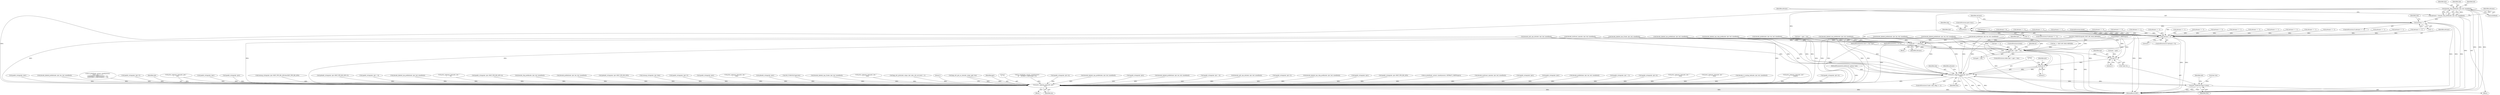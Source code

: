 digraph "0_tcpdump_af2cf04a9394c1a56227c2289ae8da262828294a@pointer" {
"1001981" [label="(Call,decode_clnp_prefix(ndo, tptr, buf, sizeof(buf)))"];
"1001979" [label="(Call,advance = decode_clnp_prefix(ndo, tptr, buf, sizeof(buf)))"];
"1001988" [label="(Call,advance == -1)"];
"1001998" [label="(Call,advance == -2)"];
"1002145" [label="(Call,advance < 0)"];
"1002149" [label="(Call,tptr += advance)"];
"1001710" [label="(Call,tptr < pptr + len)"];
"1002110" [label="(Call,tptr-3)"];
"1002130" [label="(Call,tptr-3)"];
"1002128" [label="(Call,print_unknown_data(ndo, tptr-3, \"\n\t    \", tlen))"];
"1002108" [label="(Call,ND_TCHECK2(*(tptr-3),tlen))"];
"1002940" [label="(Call,print_unknown_data(ndo, pptr, \"\n\t    \", len))"];
"1001722" [label="(Block,)"];
"1002148" [label="(ControlStructure,break;)"];
"1002110" [label="(Call,tptr-3)"];
"1001988" [label="(Call,advance == -1)"];
"1001837" [label="(Call,decode_prefix6(ndo, tptr, len, buf, sizeof(buf)))"];
"1002113" [label="(Identifier,tlen)"];
"1002116" [label="(Identifier,ndo)"];
"1000568" [label="(Call,ipaddr_string(ndo, tptr))"];
"1002397" [label="(Call,print_unknown_data(ndo, tptr, \"\n\t      \", 8))"];
"1000332" [label="(Call,ipaddr_string(ndo, tptr))"];
"1001902" [label="(Call,advance == -3)"];
"1001981" [label="(Call,decode_clnp_prefix(ndo, tptr, buf, sizeof(buf)))"];
"1002535" [label="(Call,ipaddr_string(ndo, tptr))"];
"1001862" [label="(Call,advance == -3)"];
"1002084" [label="(Call,advance == -1)"];
"1002238" [label="(Call,ipaddr_string(ndo, tptr+2))"];
"1002222" [label="(Call,ipaddr_string(ndo, tptr+4))"];
"1002129" [label="(Identifier,ndo)"];
"1001634" [label="(Call,print_unknown_data(ndo, tptr, \"\n\t    \", tlen))"];
"1002571" [label="(Call,print_unknown_data(ndo, tptr, \"\n\t      \", tlen))"];
"1001313" [label="(Call,decode_rt_routing_info(ndo, tptr, buf, sizeof(buf)))"];
"1002131" [label="(Identifier,tptr)"];
"1002045" [label="(Call,decode_mdt_vpn_nlri(ndo, tptr, buf, sizeof(buf)))"];
"1002654" [label="(Call,print_unknown_data(ndo, tptr,\"\n\t      \", length))"];
"1001877" [label="(Call,decode_labeled_prefix6(ndo, tptr, len, buf, sizeof(buf)))"];
"1000129" [label="(MethodParameterIn,u_int len)"];
"1002501" [label="(Call,ipaddr_string(ndo, tptr+4))"];
"1002077" [label="(Call,decode_multicast_vpn(ndo, tptr, buf, sizeof(buf)))"];
"1000768" [label="(Call,ipaddr_string(ndo, tptr))"];
"1001966" [label="(Call,advance == -2)"];
"1001733" [label="(Call,advance == -1)"];
"1002132" [label="(Literal,3)"];
"1001241" [label="(Call,decode_labeled_prefix4(ndo, tptr, len, buf, sizeof(buf)))"];
"1000259" [label="(Call,as_printf(ndo, astostr, sizeof(astostr),\n\t\t\t\tas_size == 2 ?\n\t\t\t\tEXTRACT_16BITS(&tptr[2 + i]) :\n\t\t\t\tEXTRACT_32BITS(&tptr[2 + i])))"];
"1002303" [label="(Call,ipaddr_string(ndo, tptr+2))"];
"1002941" [label="(Identifier,ndo)"];
"1001934" [label="(Call,advance == -2)"];
"1002921" [label="(Call,print_unknown_data(ndo, pptr, \"\n\t    \", len))"];
"1001750" [label="(Call,advance == -3)"];
"1001994" [label="(Identifier,ndo)"];
"1001949" [label="(Call,decode_labeled_vpn_l2(ndo, tptr, buf, sizeof(buf)))"];
"1000146" [label="(Call,tlen=len)"];
"1002149" [label="(Call,tptr += advance)"];
"1001987" [label="(ControlStructure,if (advance == -1))"];
"1002518" [label="(Call,ipaddr_string(ndo, tptr))"];
"1001699" [label="(Call,len == BGP_MP_NLRI_MINSIZE)"];
"1002145" [label="(Call,advance < 0)"];
"1001989" [label="(Identifier,advance)"];
"1002136" [label="(Identifier,advance)"];
"1002109" [label="(Call,*(tptr-3))"];
"1002940" [label="(Call,print_unknown_data(ndo, pptr, \"\n\t    \", len))"];
"1002950" [label="(MethodReturn,RET)"];
"1001983" [label="(Identifier,tptr)"];
"1001725" [label="(Call,decode_prefix4(ndo, tptr, len, buf, sizeof(buf)))"];
"1001019" [label="(Call,isonsap_string(ndo, tptr+BGP_VPN_RD_LEN,tlen-BGP_VPN_RD_LEN))"];
"1002006" [label="(Identifier,ndo)"];
"1001982" [label="(Identifier,ndo)"];
"1001885" [label="(Call,advance == -1)"];
"1002062" [label="(Call,advance == -2)"];
"1000128" [label="(MethodParameterIn,const u_char *pptr)"];
"1002000" [label="(Call,-2)"];
"1002130" [label="(Call,tptr-3)"];
"1001980" [label="(Identifier,advance)"];
"1002002" [label="(ControlStructure,goto trunc;)"];
"1001077" [label="(Call,ip6addr_string(ndo, tptr+BGP_VPN_RD_LEN+3))"];
"1002128" [label="(Call,print_unknown_data(ndo, tptr-3, \"\n\t    \", tlen))"];
"1000429" [label="(Call,ipaddr_string(ndo, tptr + 4))"];
"1001812" [label="(Call,advance == -1)"];
"1001281" [label="(Call,decode_labeled_vpn_prefix4(ndo, tptr, buf, sizeof(buf)))"];
"1001711" [label="(Identifier,tptr)"];
"1001917" [label="(Call,decode_labeled_vpn_prefix6(ndo, tptr, buf, sizeof(buf)))"];
"1001822" [label="(Call,advance == -2)"];
"1000143" [label="(Call,tptr = pptr)"];
"1001048" [label="(Call,ipaddr_string(ndo, tptr+BGP_VPN_RD_LEN+4))"];
"1001553" [label="(Call,decode_clnp_prefix(ndo, tptr, buf, sizeof(buf)))"];
"1001706" [label="(Call,tptr += 3)"];
"1001201" [label="(Call,decode_prefix4(ndo, tptr, len, buf, sizeof(buf)))"];
"1002111" [label="(Identifier,tptr)"];
"1000910" [label="(Call,ip6addr_string(ndo, tptr+BGP_VPN_RD_LEN))"];
"1001666" [label="(Call,EXTRACT_16BITS(tptr))"];
"1001998" [label="(Call,advance == -2)"];
"1000978" [label="(Call,isonsap_string(ndo, tptr, tlen))"];
"1002133" [label="(Literal,\"\n\t    \")"];
"1001956" [label="(Call,advance == -1)"];
"1001715" [label="(Block,)"];
"1002030" [label="(Call,advance == -2)"];
"1001710" [label="(Call,tptr < pptr + len)"];
"1002317" [label="(Call,ipaddr_string(ndo, tptr+2))"];
"1002138" [label="(Call,tptr = pptr + len)"];
"1002150" [label="(Identifier,tptr)"];
"1001985" [label="(Call,sizeof(buf))"];
"1002112" [label="(Literal,3)"];
"1000126" [label="(MethodParameterIn,netdissect_options *ndo)"];
"1000683" [label="(Call,print_unknown_data(ndo, tptr, \"\n\t    \", tlen))"];
"1001924" [label="(Call,advance == -1)"];
"1001990" [label="(Call,-1)"];
"1002152" [label="(ControlStructure,break;)"];
"1000862" [label="(Call,ip6addr_string(ndo, tptr))"];
"1002936" [label="(Call,ND_TCHECK2(*pptr,len))"];
"1002052" [label="(Call,advance == -1)"];
"1001521" [label="(Call,decode_labeled_vpn_l2(ndo, tptr, buf, sizeof(buf)))"];
"1002094" [label="(Call,advance == -2)"];
"1001111" [label="(Call,print_unknown_data(ndo, tptr, \"\n\t    \", tlen))"];
"1002828" [label="(Call,bgp_attr_print(ndo, atype, tptr, alen, attr_set_level + 1))"];
"1002946" [label="(Literal,1)"];
"1001997" [label="(ControlStructure,if (advance == -2))"];
"1002147" [label="(Literal,0)"];
"1000201" [label="(Call,bgp_attr_get_as_size(ndo, atype, pptr, len))"];
"1001712" [label="(Call,pptr + len)"];
"1002144" [label="(ControlStructure,if (advance < 0))"];
"1001984" [label="(Identifier,buf)"];
"1002108" [label="(Call,ND_TCHECK2(*(tptr-3),tlen))"];
"1001979" [label="(Call,advance = decode_clnp_prefix(ndo, tptr, buf, sizeof(buf)))"];
"1002942" [label="(Identifier,pptr)"];
"1002943" [label="(Literal,\"\n\t    \")"];
"1002146" [label="(Identifier,advance)"];
"1001845" [label="(Call,advance == -1)"];
"1002134" [label="(Identifier,tlen)"];
"1002256" [label="(Call,as_printf(ndo, astostr, sizeof(astostr),\n\t\t\t    EXTRACT_32BITS(tptr+2)))"];
"1002480" [label="(Call,ipaddr_string(ndo, tptr+4))"];
"1001489" [label="(Call,decode_labeled_vpn_prefix6(ndo, tptr, buf, sizeof(buf)))"];
"1002013" [label="(Call,decode_labeled_vpn_clnp_prefix(ndo, tptr, buf, sizeof(buf)))"];
"1002135" [label="(Call,advance = 0)"];
"1001449" [label="(Call,decode_labeled_prefix6(ndo, tptr, len, buf, sizeof(buf)))"];
"1002151" [label="(Identifier,advance)"];
"1002122" [label="(ControlStructure,if (ndo->ndo_vflag <= 1))"];
"1002944" [label="(Identifier,len)"];
"1000464" [label="(Call,ipaddr_string(ndo, tptr + 4))"];
"1001765" [label="(Call,decode_labeled_prefix4(ndo, tptr, len, buf, sizeof(buf)))"];
"1001377" [label="(Call,decode_mdt_vpn_nlri(ndo, tptr, buf, sizeof(buf)))"];
"1001805" [label="(Call,decode_labeled_vpn_prefix4(ndo, tptr, buf, sizeof(buf)))"];
"1001585" [label="(Call,decode_labeled_vpn_clnp_prefix(ndo, tptr, buf, sizeof(buf)))"];
"1002935" [label="(Block,)"];
"1001719" [label="(Identifier,af)"];
"1000956" [label="(Call,ipaddr_string(ndo, tptr))"];
"1000816" [label="(Call,ipaddr_string(ndo, tptr+BGP_VPN_RD_LEN))"];
"1002682" [label="(Call,as_printf(ndo, astostr, sizeof(astostr), EXTRACT_32BITS(tptr)))"];
"1001345" [label="(Call,decode_multicast_vpn(ndo, tptr, buf, sizeof(buf)))"];
"1002555" [label="(Call,ipaddr_string(ndo, tptr))"];
"1000599" [label="(Call,ipaddr_string(ndo, tptr))"];
"1001790" [label="(Call,advance == -3)"];
"1001709" [label="(ControlStructure,while (tptr < pptr + len))"];
"1001409" [label="(Call,decode_prefix6(ndo, tptr, len, buf, sizeof(buf)))"];
"1001659" [label="(Call,ND_TCHECK2(tptr[0], BGP_MP_NLRI_MINSIZE))"];
"1001999" [label="(Identifier,advance)"];
"1000409" [label="(Call,ipaddr_string(ndo, tptr + 2))"];
"1002020" [label="(Call,advance == -1)"];
"1001773" [label="(Call,advance == -1)"];
"1001981" -> "1001979"  [label="AST: "];
"1001981" -> "1001985"  [label="CFG: "];
"1001982" -> "1001981"  [label="AST: "];
"1001983" -> "1001981"  [label="AST: "];
"1001984" -> "1001981"  [label="AST: "];
"1001985" -> "1001981"  [label="AST: "];
"1001979" -> "1001981"  [label="CFG: "];
"1001981" -> "1002950"  [label="DDG: "];
"1001981" -> "1002950"  [label="DDG: "];
"1001981" -> "1002950"  [label="DDG: "];
"1001981" -> "1001979"  [label="DDG: "];
"1001981" -> "1001979"  [label="DDG: "];
"1001981" -> "1001979"  [label="DDG: "];
"1001981" -> "1002128"  [label="DDG: "];
"1001981" -> "1002149"  [label="DDG: "];
"1001981" -> "1002940"  [label="DDG: "];
"1001979" -> "1001722"  [label="AST: "];
"1001980" -> "1001979"  [label="AST: "];
"1001989" -> "1001979"  [label="CFG: "];
"1001979" -> "1002950"  [label="DDG: "];
"1001979" -> "1001988"  [label="DDG: "];
"1001988" -> "1001987"  [label="AST: "];
"1001988" -> "1001990"  [label="CFG: "];
"1001989" -> "1001988"  [label="AST: "];
"1001990" -> "1001988"  [label="AST: "];
"1001994" -> "1001988"  [label="CFG: "];
"1001999" -> "1001988"  [label="CFG: "];
"1001988" -> "1002950"  [label="DDG: "];
"1001988" -> "1002950"  [label="DDG: "];
"1001988" -> "1002950"  [label="DDG: "];
"1001990" -> "1001988"  [label="DDG: "];
"1001988" -> "1001998"  [label="DDG: "];
"1001988" -> "1002145"  [label="DDG: "];
"1001998" -> "1001997"  [label="AST: "];
"1001998" -> "1002000"  [label="CFG: "];
"1001999" -> "1001998"  [label="AST: "];
"1002000" -> "1001998"  [label="AST: "];
"1002002" -> "1001998"  [label="CFG: "];
"1002006" -> "1001998"  [label="CFG: "];
"1001998" -> "1002950"  [label="DDG: "];
"1001998" -> "1002950"  [label="DDG: "];
"1001998" -> "1002950"  [label="DDG: "];
"1002000" -> "1001998"  [label="DDG: "];
"1001998" -> "1002145"  [label="DDG: "];
"1002145" -> "1002144"  [label="AST: "];
"1002145" -> "1002147"  [label="CFG: "];
"1002146" -> "1002145"  [label="AST: "];
"1002147" -> "1002145"  [label="AST: "];
"1002148" -> "1002145"  [label="CFG: "];
"1002150" -> "1002145"  [label="CFG: "];
"1002145" -> "1002950"  [label="DDG: "];
"1002145" -> "1002950"  [label="DDG: "];
"1001845" -> "1002145"  [label="DDG: "];
"1001862" -> "1002145"  [label="DDG: "];
"1002084" -> "1002145"  [label="DDG: "];
"1002030" -> "1002145"  [label="DDG: "];
"1001812" -> "1002145"  [label="DDG: "];
"1001934" -> "1002145"  [label="DDG: "];
"1001790" -> "1002145"  [label="DDG: "];
"1001966" -> "1002145"  [label="DDG: "];
"1001902" -> "1002145"  [label="DDG: "];
"1001885" -> "1002145"  [label="DDG: "];
"1002094" -> "1002145"  [label="DDG: "];
"1002020" -> "1002145"  [label="DDG: "];
"1001750" -> "1002145"  [label="DDG: "];
"1001822" -> "1002145"  [label="DDG: "];
"1001733" -> "1002145"  [label="DDG: "];
"1002052" -> "1002145"  [label="DDG: "];
"1002062" -> "1002145"  [label="DDG: "];
"1001956" -> "1002145"  [label="DDG: "];
"1001924" -> "1002145"  [label="DDG: "];
"1001773" -> "1002145"  [label="DDG: "];
"1002135" -> "1002145"  [label="DDG: "];
"1002145" -> "1002149"  [label="DDG: "];
"1002149" -> "1001715"  [label="AST: "];
"1002149" -> "1002151"  [label="CFG: "];
"1002150" -> "1002149"  [label="AST: "];
"1002151" -> "1002149"  [label="AST: "];
"1001711" -> "1002149"  [label="CFG: "];
"1002149" -> "1002950"  [label="DDG: "];
"1002149" -> "1001710"  [label="DDG: "];
"1001765" -> "1002149"  [label="DDG: "];
"1002077" -> "1002149"  [label="DDG: "];
"1001725" -> "1002149"  [label="DDG: "];
"1001877" -> "1002149"  [label="DDG: "];
"1002138" -> "1002149"  [label="DDG: "];
"1002045" -> "1002149"  [label="DDG: "];
"1001805" -> "1002149"  [label="DDG: "];
"1001949" -> "1002149"  [label="DDG: "];
"1001837" -> "1002149"  [label="DDG: "];
"1002013" -> "1002149"  [label="DDG: "];
"1001659" -> "1002149"  [label="DDG: "];
"1001917" -> "1002149"  [label="DDG: "];
"1001666" -> "1002149"  [label="DDG: "];
"1001710" -> "1001709"  [label="AST: "];
"1001710" -> "1001712"  [label="CFG: "];
"1001711" -> "1001710"  [label="AST: "];
"1001712" -> "1001710"  [label="AST: "];
"1001719" -> "1001710"  [label="CFG: "];
"1002152" -> "1001710"  [label="CFG: "];
"1001710" -> "1002950"  [label="DDG: "];
"1001710" -> "1002950"  [label="DDG: "];
"1001710" -> "1002950"  [label="DDG: "];
"1001659" -> "1001710"  [label="DDG: "];
"1001706" -> "1001710"  [label="DDG: "];
"1001666" -> "1001710"  [label="DDG: "];
"1000128" -> "1001710"  [label="DDG: "];
"1001699" -> "1001710"  [label="DDG: "];
"1001725" -> "1001710"  [label="DDG: "];
"1001837" -> "1001710"  [label="DDG: "];
"1001765" -> "1001710"  [label="DDG: "];
"1001877" -> "1001710"  [label="DDG: "];
"1000129" -> "1001710"  [label="DDG: "];
"1001710" -> "1002110"  [label="DDG: "];
"1002110" -> "1002109"  [label="AST: "];
"1002110" -> "1002112"  [label="CFG: "];
"1002111" -> "1002110"  [label="AST: "];
"1002112" -> "1002110"  [label="AST: "];
"1002109" -> "1002110"  [label="CFG: "];
"1001659" -> "1002110"  [label="DDG: "];
"1000143" -> "1002110"  [label="DDG: "];
"1001666" -> "1002110"  [label="DDG: "];
"1002110" -> "1002130"  [label="DDG: "];
"1002130" -> "1002128"  [label="AST: "];
"1002130" -> "1002132"  [label="CFG: "];
"1002131" -> "1002130"  [label="AST: "];
"1002132" -> "1002130"  [label="AST: "];
"1002133" -> "1002130"  [label="CFG: "];
"1002130" -> "1002128"  [label="DDG: "];
"1002130" -> "1002128"  [label="DDG: "];
"1001659" -> "1002130"  [label="DDG: "];
"1001666" -> "1002130"  [label="DDG: "];
"1002128" -> "1002122"  [label="AST: "];
"1002128" -> "1002134"  [label="CFG: "];
"1002129" -> "1002128"  [label="AST: "];
"1002133" -> "1002128"  [label="AST: "];
"1002134" -> "1002128"  [label="AST: "];
"1002136" -> "1002128"  [label="CFG: "];
"1002128" -> "1002950"  [label="DDG: "];
"1002128" -> "1002950"  [label="DDG: "];
"1002128" -> "1002950"  [label="DDG: "];
"1002128" -> "1002950"  [label="DDG: "];
"1002128" -> "1002108"  [label="DDG: "];
"1001725" -> "1002128"  [label="DDG: "];
"1002045" -> "1002128"  [label="DDG: "];
"1001917" -> "1002128"  [label="DDG: "];
"1002077" -> "1002128"  [label="DDG: "];
"1001837" -> "1002128"  [label="DDG: "];
"1002013" -> "1002128"  [label="DDG: "];
"1001805" -> "1002128"  [label="DDG: "];
"1001877" -> "1002128"  [label="DDG: "];
"1001765" -> "1002128"  [label="DDG: "];
"1001949" -> "1002128"  [label="DDG: "];
"1000126" -> "1002128"  [label="DDG: "];
"1002108" -> "1002128"  [label="DDG: "];
"1002128" -> "1002940"  [label="DDG: "];
"1002108" -> "1001722"  [label="AST: "];
"1002108" -> "1002113"  [label="CFG: "];
"1002109" -> "1002108"  [label="AST: "];
"1002113" -> "1002108"  [label="AST: "];
"1002116" -> "1002108"  [label="CFG: "];
"1002108" -> "1002950"  [label="DDG: "];
"1002108" -> "1002950"  [label="DDG: "];
"1002108" -> "1002950"  [label="DDG: "];
"1000146" -> "1002108"  [label="DDG: "];
"1002940" -> "1002935"  [label="AST: "];
"1002940" -> "1002944"  [label="CFG: "];
"1002941" -> "1002940"  [label="AST: "];
"1002942" -> "1002940"  [label="AST: "];
"1002943" -> "1002940"  [label="AST: "];
"1002944" -> "1002940"  [label="AST: "];
"1002946" -> "1002940"  [label="CFG: "];
"1002940" -> "1002950"  [label="DDG: "];
"1002940" -> "1002950"  [label="DDG: "];
"1002940" -> "1002950"  [label="DDG: "];
"1002940" -> "1002950"  [label="DDG: "];
"1002828" -> "1002940"  [label="DDG: "];
"1001837" -> "1002940"  [label="DDG: "];
"1001019" -> "1002940"  [label="DDG: "];
"1002397" -> "1002940"  [label="DDG: "];
"1002501" -> "1002940"  [label="DDG: "];
"1001877" -> "1002940"  [label="DDG: "];
"1002518" -> "1002940"  [label="DDG: "];
"1000259" -> "1002940"  [label="DDG: "];
"1001048" -> "1002940"  [label="DDG: "];
"1001725" -> "1002940"  [label="DDG: "];
"1000683" -> "1002940"  [label="DDG: "];
"1000332" -> "1002940"  [label="DDG: "];
"1002222" -> "1002940"  [label="DDG: "];
"1001765" -> "1002940"  [label="DDG: "];
"1001949" -> "1002940"  [label="DDG: "];
"1000568" -> "1002940"  [label="DDG: "];
"1002045" -> "1002940"  [label="DDG: "];
"1000464" -> "1002940"  [label="DDG: "];
"1000910" -> "1002940"  [label="DDG: "];
"1001917" -> "1002940"  [label="DDG: "];
"1002256" -> "1002940"  [label="DDG: "];
"1001409" -> "1002940"  [label="DDG: "];
"1002317" -> "1002940"  [label="DDG: "];
"1001521" -> "1002940"  [label="DDG: "];
"1002682" -> "1002940"  [label="DDG: "];
"1000816" -> "1002940"  [label="DDG: "];
"1000978" -> "1002940"  [label="DDG: "];
"1000768" -> "1002940"  [label="DDG: "];
"1001077" -> "1002940"  [label="DDG: "];
"1001201" -> "1002940"  [label="DDG: "];
"1002077" -> "1002940"  [label="DDG: "];
"1000956" -> "1002940"  [label="DDG: "];
"1000599" -> "1002940"  [label="DDG: "];
"1002555" -> "1002940"  [label="DDG: "];
"1001553" -> "1002940"  [label="DDG: "];
"1002571" -> "1002940"  [label="DDG: "];
"1002238" -> "1002940"  [label="DDG: "];
"1001345" -> "1002940"  [label="DDG: "];
"1001634" -> "1002940"  [label="DDG: "];
"1000409" -> "1002940"  [label="DDG: "];
"1002654" -> "1002940"  [label="DDG: "];
"1002013" -> "1002940"  [label="DDG: "];
"1001241" -> "1002940"  [label="DDG: "];
"1001281" -> "1002940"  [label="DDG: "];
"1000862" -> "1002940"  [label="DDG: "];
"1002535" -> "1002940"  [label="DDG: "];
"1001805" -> "1002940"  [label="DDG: "];
"1001449" -> "1002940"  [label="DDG: "];
"1002480" -> "1002940"  [label="DDG: "];
"1002921" -> "1002940"  [label="DDG: "];
"1002921" -> "1002940"  [label="DDG: "];
"1001585" -> "1002940"  [label="DDG: "];
"1001313" -> "1002940"  [label="DDG: "];
"1000429" -> "1002940"  [label="DDG: "];
"1001489" -> "1002940"  [label="DDG: "];
"1001377" -> "1002940"  [label="DDG: "];
"1001111" -> "1002940"  [label="DDG: "];
"1000201" -> "1002940"  [label="DDG: "];
"1000201" -> "1002940"  [label="DDG: "];
"1002303" -> "1002940"  [label="DDG: "];
"1000126" -> "1002940"  [label="DDG: "];
"1000128" -> "1002940"  [label="DDG: "];
"1002936" -> "1002940"  [label="DDG: "];
"1000129" -> "1002940"  [label="DDG: "];
}
